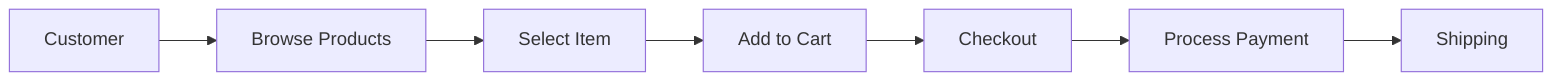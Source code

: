 flowchart LR
    Customer --> Browse[Browse Products]
    Browse --> Select[Select Item]
    Select --> Cart[Add to Cart]
    Cart --> Checkout[Checkout]
    Checkout --> Payment[Process Payment]
    Payment --> Ship[Shipping]